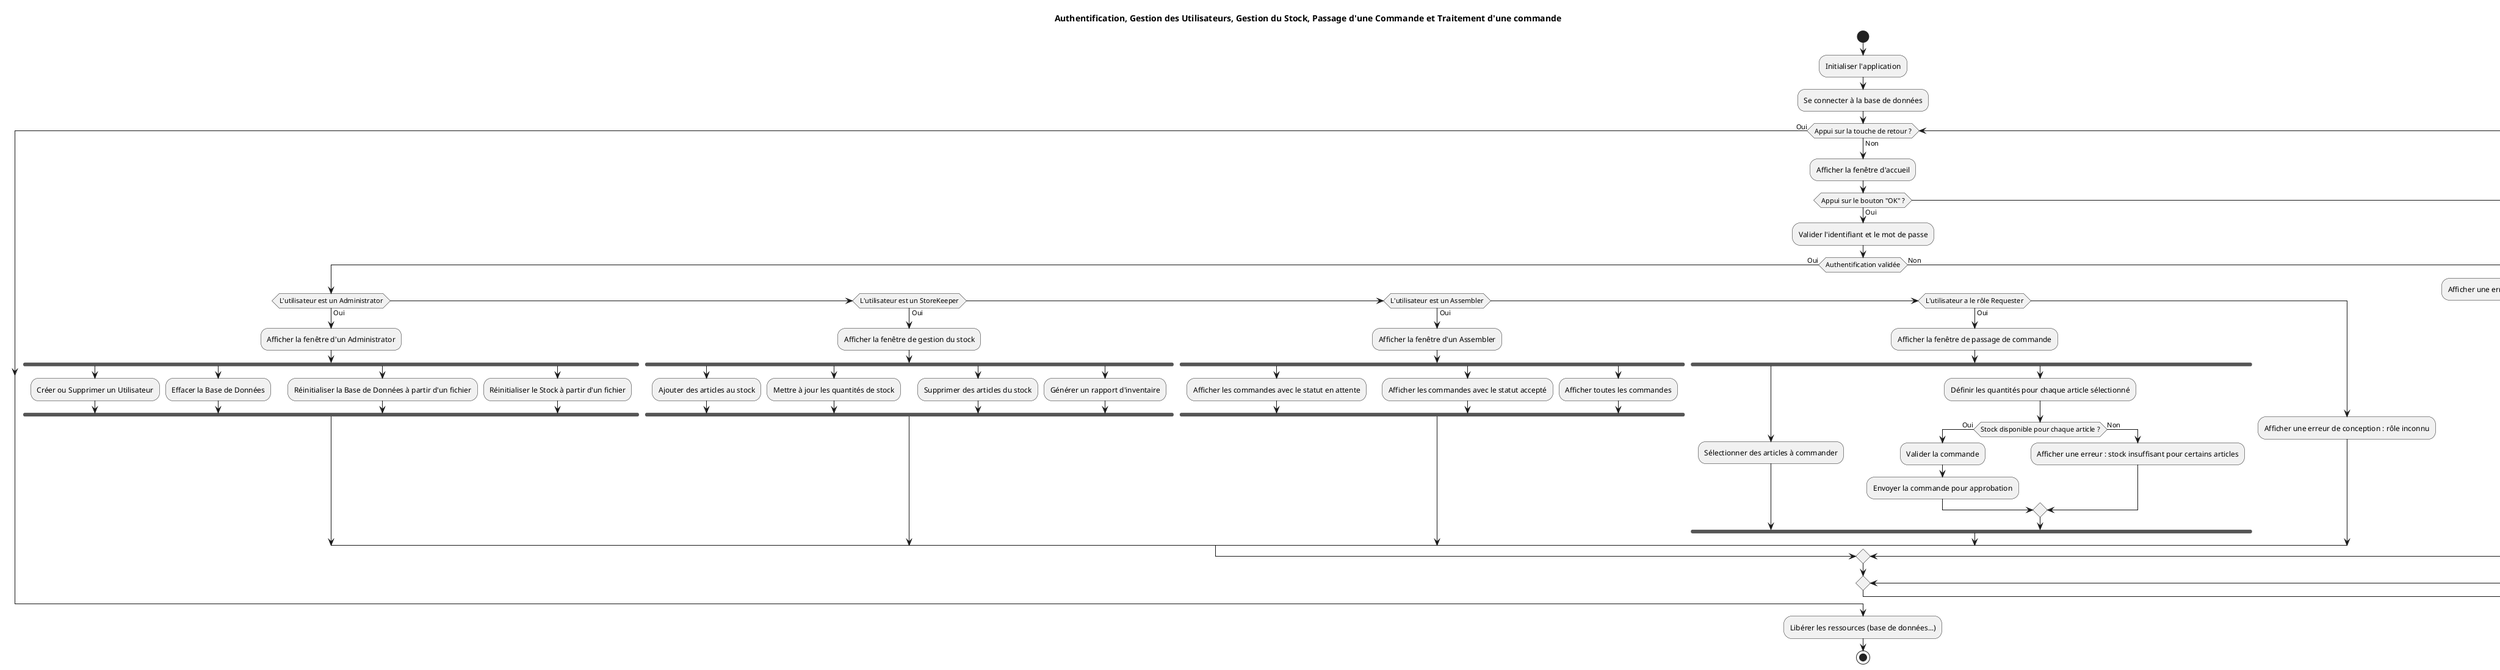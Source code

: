 @startuml
    title Authentification, Gestion des Utilisateurs, Gestion du Stock, Passage d'une Commande et Traitement d'une commande

    start
        :Initialiser l'application;
        :Se connecter à la base de données;

        while (Appui sur la touche de retour ?) is (Non) 
            :Afficher la fenêtre d'accueil;

            if (Appui sur le bouton "OK" ?) then (Oui)
                :Valider l'identifiant et le mot de passe;

                if (Authentification validée) then (Oui)
                    if (L'utilisateur est un Administrator) then (Oui)
                        :Afficher la fenêtre d'un Administrator;
                        
                        fork
                            :Créer ou Supprimer un Utilisateur;
                        fork again
                            :Effacer la Base de Données;
                        fork again
                            :Réinitialiser la Base de Données à partir d'un fichier;
                        fork again
                            :Réinitialiser le Stock à partir d'un fichier;
                        end fork

                    elseif (L'utilisateur est un StoreKeeper) then (Oui)
                        :Afficher la fenêtre de gestion du stock;

                        fork
                            :Ajouter des articles au stock;
                        fork again
                            :Mettre à jour les quantités de stock;
                        fork again
                            :Supprimer des articles du stock;
                        fork again
                            :Générer un rapport d'inventaire;
                        end fork

                    elseif (L'utilisateur est un Assembler) then (Oui)
                        :Afficher la fenêtre d'un Assembler;
                        fork
                            :Afficher les commandes avec le statut en attente;
                        fork again
                            :Afficher les commandes avec le statut accepté;
                        fork again
                            :Afficher toutes les commandes;
                        end fork
                        

                    elseif (L'utilisateur a le rôle Requester) then (Oui)
                        :Afficher la fenêtre de passage de commande;
                        fork
                        :Sélectionner des articles à commander;
                        fork again
                        :Définir les quantités pour chaque article sélectionné;

                        if (Stock disponible pour chaque article ?) then (Oui)
                            :Valider la commande;

                            :Envoyer la commande pour approbation;
                        else (Non)
                            :Afficher une erreur : stock insuffisant pour certains articles;
                        endif
                        end fork

                    else
                        :Afficher une erreur de conception : rôle inconnu;
                    endif
                else (Non)
                    :Afficher une erreur d'authentification;
                endif
            endif
        endwhile (Oui)

        :Libérer les ressources (base de données...);
    stop
@enduml